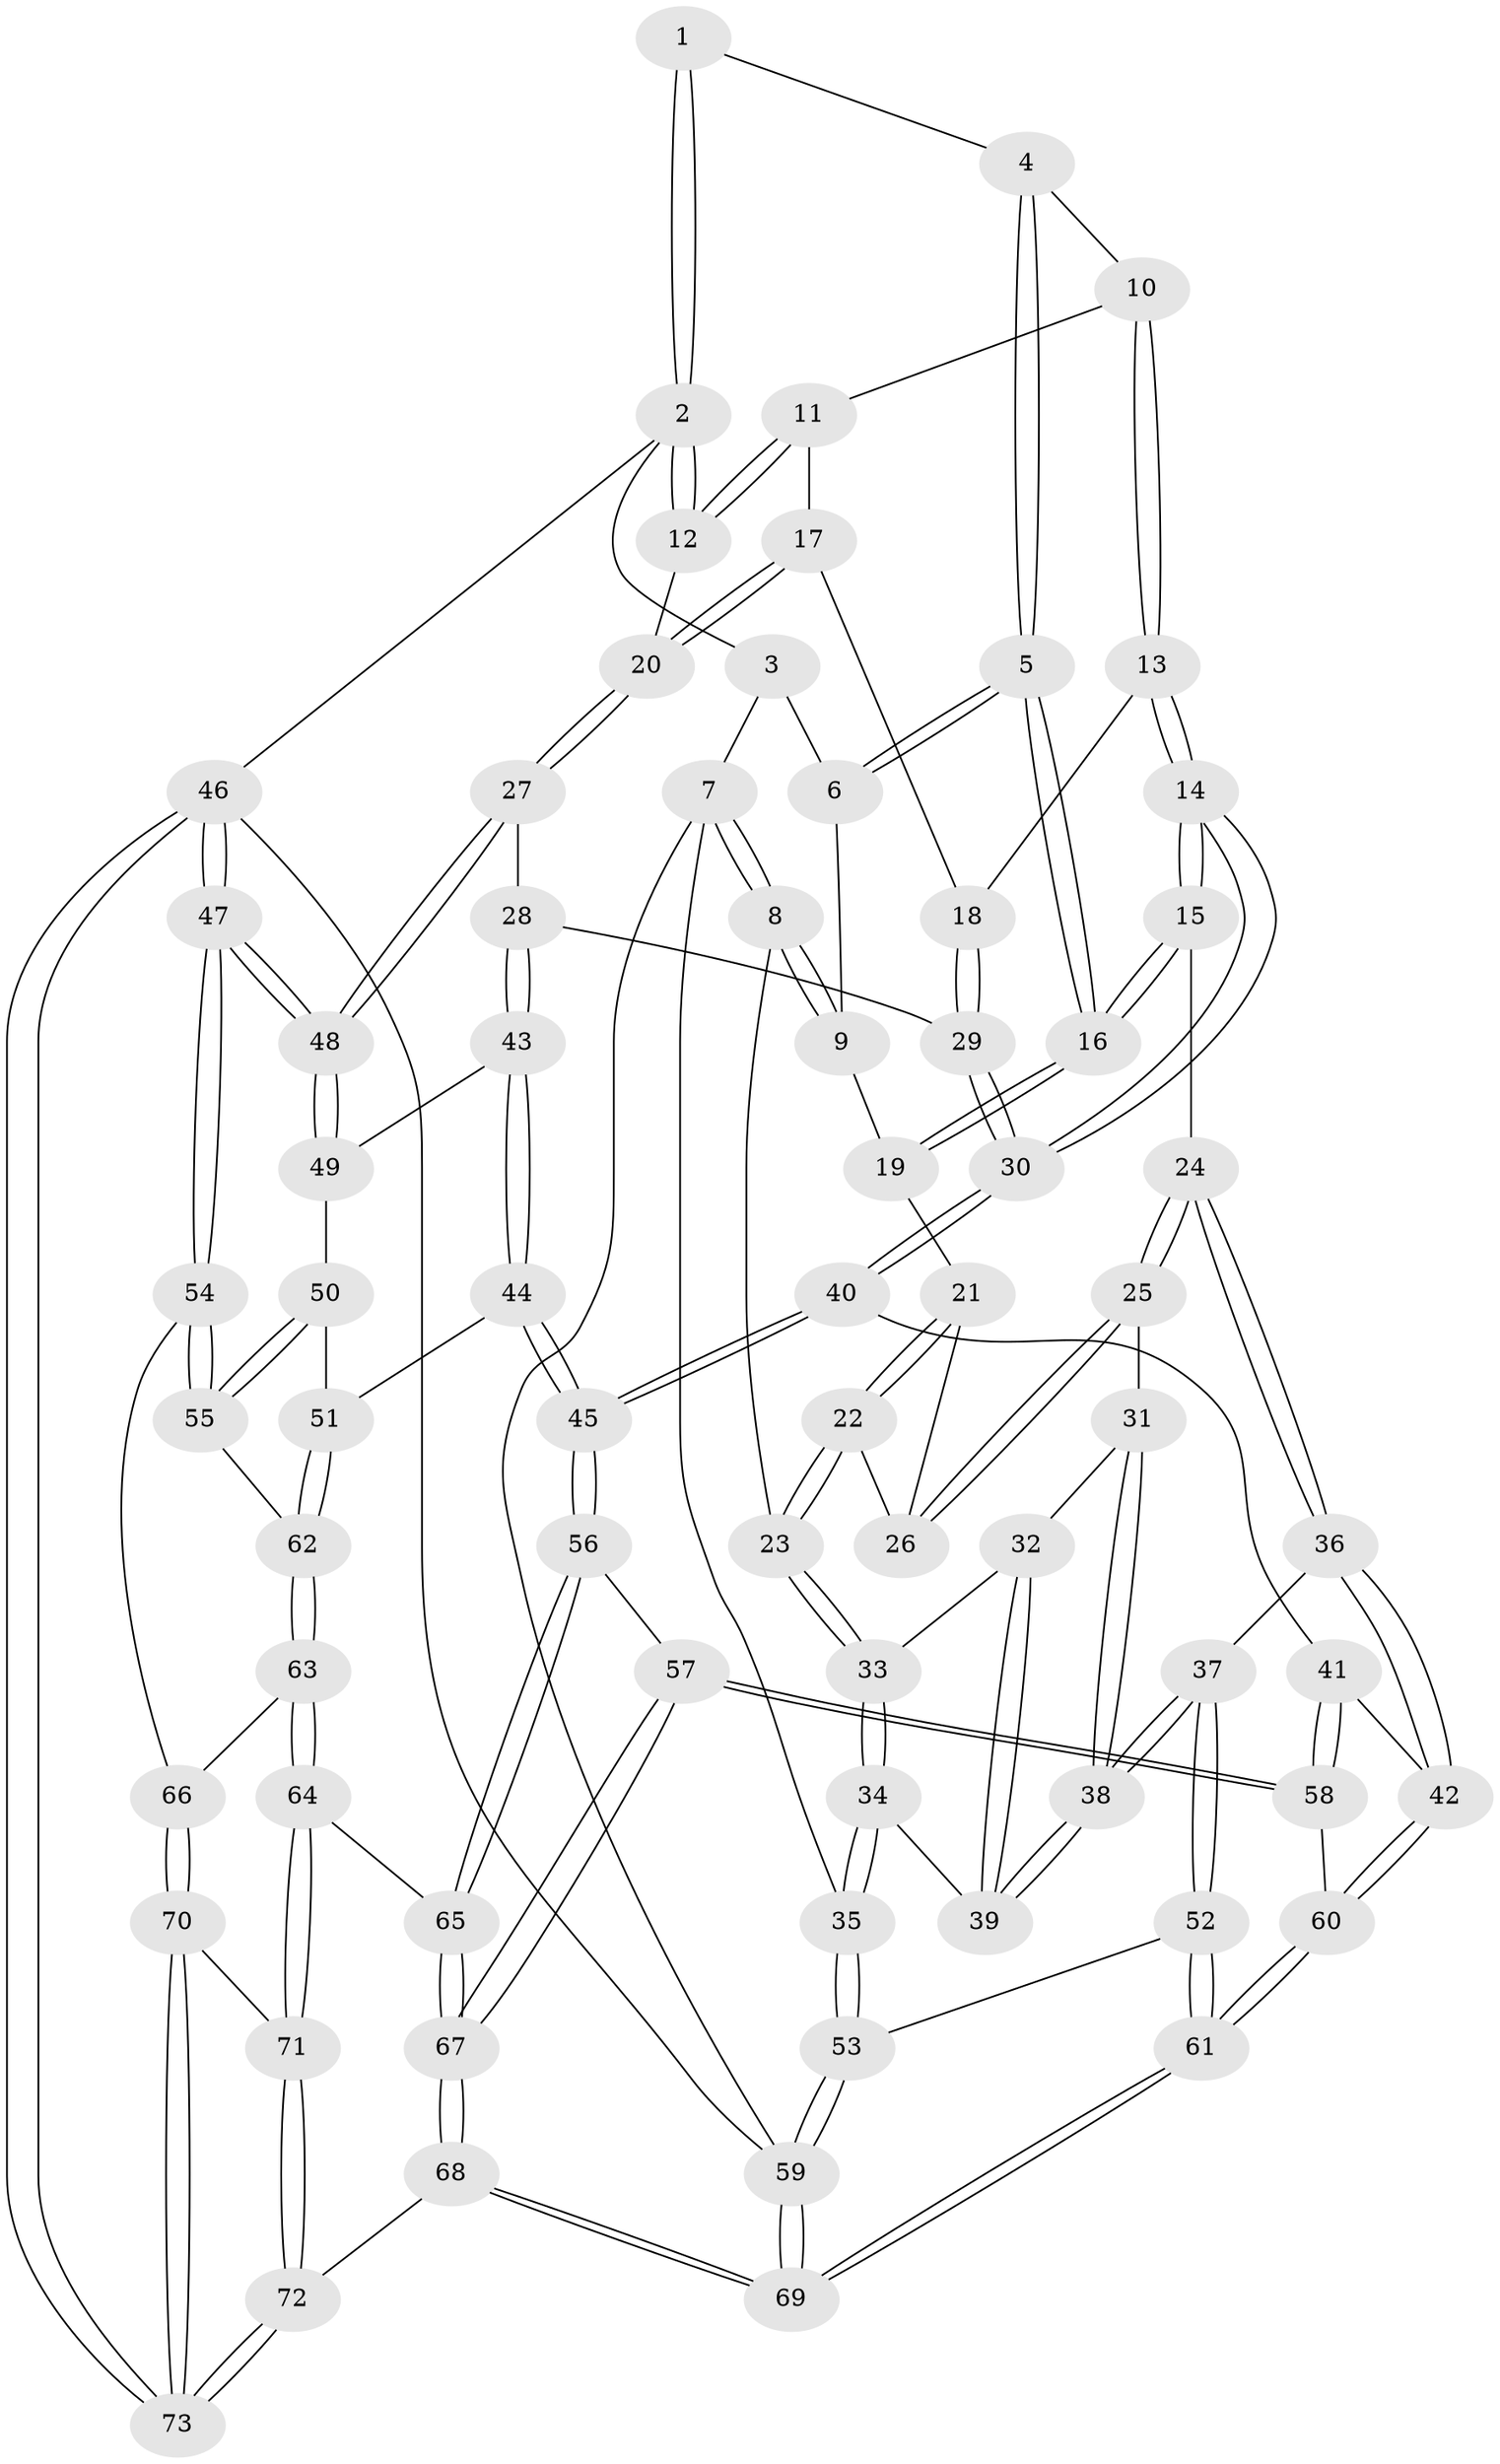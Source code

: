 // coarse degree distribution, {3: 0.11627906976744186, 7: 0.023255813953488372, 4: 0.4883720930232558, 6: 0.09302325581395349, 5: 0.27906976744186046}
// Generated by graph-tools (version 1.1) at 2025/42/03/06/25 10:42:27]
// undirected, 73 vertices, 179 edges
graph export_dot {
graph [start="1"]
  node [color=gray90,style=filled];
  1 [pos="+0.5713499565203064+0"];
  2 [pos="+1+0"];
  3 [pos="+0.23726273057973005+0"];
  4 [pos="+0.5802499674715134+0"];
  5 [pos="+0.434781413488418+0.16513626619461114"];
  6 [pos="+0.22111007960402493+0"];
  7 [pos="+0+0.16773177392146077"];
  8 [pos="+0+0.16861963605810013"];
  9 [pos="+0.14867109831125827+0.10644406196699531"];
  10 [pos="+0.670023345856714+0.08222594139476073"];
  11 [pos="+0.7662412176857626+0.1105201660055834"];
  12 [pos="+1+0"];
  13 [pos="+0.6391568561490052+0.26927112127301595"];
  14 [pos="+0.5592981702576358+0.3723661586174896"];
  15 [pos="+0.43163819300939665+0.287524418943734"];
  16 [pos="+0.4195598976118539+0.2542481131185003"];
  17 [pos="+0.8052926085108628+0.20846670215965904"];
  18 [pos="+0.7878351927986373+0.24377769227730586"];
  19 [pos="+0.21379221810711496+0.20869569933765084"];
  20 [pos="+1+0.23598037683548928"];
  21 [pos="+0.20837570577463171+0.2201247683987588"];
  22 [pos="+0.14808026035731492+0.3189217921493142"];
  23 [pos="+0.13806410656678966+0.3277764309485104"];
  24 [pos="+0.34288813974223287+0.36887459366672015"];
  25 [pos="+0.30000436728846613+0.37104349926441216"];
  26 [pos="+0.2507441160702412+0.3432554042547862"];
  27 [pos="+1+0.27725779066196504"];
  28 [pos="+0.8494641979656068+0.4259486771231974"];
  29 [pos="+0.8211418413282083+0.41440118767847123"];
  30 [pos="+0.5886763223182307+0.43198149844165856"];
  31 [pos="+0.22086658444367846+0.4077918457070258"];
  32 [pos="+0.1405635245011842+0.39487612566696"];
  33 [pos="+0.1294047702174834+0.3872032242233804"];
  34 [pos="+0+0.5006129656308113"];
  35 [pos="+0+0.5185520551309786"];
  36 [pos="+0.2951214342708741+0.6098628315614625"];
  37 [pos="+0.2889471278853205+0.6111452427170109"];
  38 [pos="+0.26279495192509855+0.5869814336654056"];
  39 [pos="+0.20532906954225022+0.550575432361104"];
  40 [pos="+0.5611920126033235+0.5691175763760086"];
  41 [pos="+0.5145675717900445+0.59128152903335"];
  42 [pos="+0.3701060755596596+0.6265716082333771"];
  43 [pos="+0.8595160355856093+0.5568617300542534"];
  44 [pos="+0.7900731105339501+0.6587698410290831"];
  45 [pos="+0.6669078747021815+0.6724240983856784"];
  46 [pos="+1+1"];
  47 [pos="+1+0.9099353426898934"];
  48 [pos="+1+0.5956544532463619"];
  49 [pos="+0.9929164270359593+0.606807584617706"];
  50 [pos="+0.9257777147636422+0.6949915055605961"];
  51 [pos="+0.8170906822421682+0.6862619182883204"];
  52 [pos="+0.16395780563726822+0.7498832273531629"];
  53 [pos="+0+0.6752839837610106"];
  54 [pos="+1+0.8510815926485805"];
  55 [pos="+0.9759556664878462+0.7671095212844847"];
  56 [pos="+0.6567042353216307+0.7809174561157294"];
  57 [pos="+0.538975137533531+0.8377856470096574"];
  58 [pos="+0.4973953345381621+0.8047317269852498"];
  59 [pos="+0+1"];
  60 [pos="+0.40277122077847444+0.8014175148419433"];
  61 [pos="+0.2663473108251487+1"];
  62 [pos="+0.8370024654174946+0.741739817498607"];
  63 [pos="+0.8409398284227568+0.7793263424730397"];
  64 [pos="+0.7255085587856732+0.8812833115969773"];
  65 [pos="+0.7056135998025294+0.8661744399463926"];
  66 [pos="+0.9167354369614422+0.8596378923110835"];
  67 [pos="+0.49152786968851575+1"];
  68 [pos="+0.387851520458859+1"];
  69 [pos="+0.27250193149902535+1"];
  70 [pos="+0.7994316363327236+0.9486255697240187"];
  71 [pos="+0.7287279597732624+0.8862147786438305"];
  72 [pos="+0.5132352654673171+1"];
  73 [pos="+0.8741676120674249+1"];
  1 -- 2;
  1 -- 2;
  1 -- 4;
  2 -- 3;
  2 -- 12;
  2 -- 12;
  2 -- 46;
  3 -- 6;
  3 -- 7;
  4 -- 5;
  4 -- 5;
  4 -- 10;
  5 -- 6;
  5 -- 6;
  5 -- 16;
  5 -- 16;
  6 -- 9;
  7 -- 8;
  7 -- 8;
  7 -- 35;
  7 -- 59;
  8 -- 9;
  8 -- 9;
  8 -- 23;
  9 -- 19;
  10 -- 11;
  10 -- 13;
  10 -- 13;
  11 -- 12;
  11 -- 12;
  11 -- 17;
  12 -- 20;
  13 -- 14;
  13 -- 14;
  13 -- 18;
  14 -- 15;
  14 -- 15;
  14 -- 30;
  14 -- 30;
  15 -- 16;
  15 -- 16;
  15 -- 24;
  16 -- 19;
  16 -- 19;
  17 -- 18;
  17 -- 20;
  17 -- 20;
  18 -- 29;
  18 -- 29;
  19 -- 21;
  20 -- 27;
  20 -- 27;
  21 -- 22;
  21 -- 22;
  21 -- 26;
  22 -- 23;
  22 -- 23;
  22 -- 26;
  23 -- 33;
  23 -- 33;
  24 -- 25;
  24 -- 25;
  24 -- 36;
  24 -- 36;
  25 -- 26;
  25 -- 26;
  25 -- 31;
  27 -- 28;
  27 -- 48;
  27 -- 48;
  28 -- 29;
  28 -- 43;
  28 -- 43;
  29 -- 30;
  29 -- 30;
  30 -- 40;
  30 -- 40;
  31 -- 32;
  31 -- 38;
  31 -- 38;
  32 -- 33;
  32 -- 39;
  32 -- 39;
  33 -- 34;
  33 -- 34;
  34 -- 35;
  34 -- 35;
  34 -- 39;
  35 -- 53;
  35 -- 53;
  36 -- 37;
  36 -- 42;
  36 -- 42;
  37 -- 38;
  37 -- 38;
  37 -- 52;
  37 -- 52;
  38 -- 39;
  38 -- 39;
  40 -- 41;
  40 -- 45;
  40 -- 45;
  41 -- 42;
  41 -- 58;
  41 -- 58;
  42 -- 60;
  42 -- 60;
  43 -- 44;
  43 -- 44;
  43 -- 49;
  44 -- 45;
  44 -- 45;
  44 -- 51;
  45 -- 56;
  45 -- 56;
  46 -- 47;
  46 -- 47;
  46 -- 73;
  46 -- 73;
  46 -- 59;
  47 -- 48;
  47 -- 48;
  47 -- 54;
  47 -- 54;
  48 -- 49;
  48 -- 49;
  49 -- 50;
  50 -- 51;
  50 -- 55;
  50 -- 55;
  51 -- 62;
  51 -- 62;
  52 -- 53;
  52 -- 61;
  52 -- 61;
  53 -- 59;
  53 -- 59;
  54 -- 55;
  54 -- 55;
  54 -- 66;
  55 -- 62;
  56 -- 57;
  56 -- 65;
  56 -- 65;
  57 -- 58;
  57 -- 58;
  57 -- 67;
  57 -- 67;
  58 -- 60;
  59 -- 69;
  59 -- 69;
  60 -- 61;
  60 -- 61;
  61 -- 69;
  61 -- 69;
  62 -- 63;
  62 -- 63;
  63 -- 64;
  63 -- 64;
  63 -- 66;
  64 -- 65;
  64 -- 71;
  64 -- 71;
  65 -- 67;
  65 -- 67;
  66 -- 70;
  66 -- 70;
  67 -- 68;
  67 -- 68;
  68 -- 69;
  68 -- 69;
  68 -- 72;
  70 -- 71;
  70 -- 73;
  70 -- 73;
  71 -- 72;
  71 -- 72;
  72 -- 73;
  72 -- 73;
}
